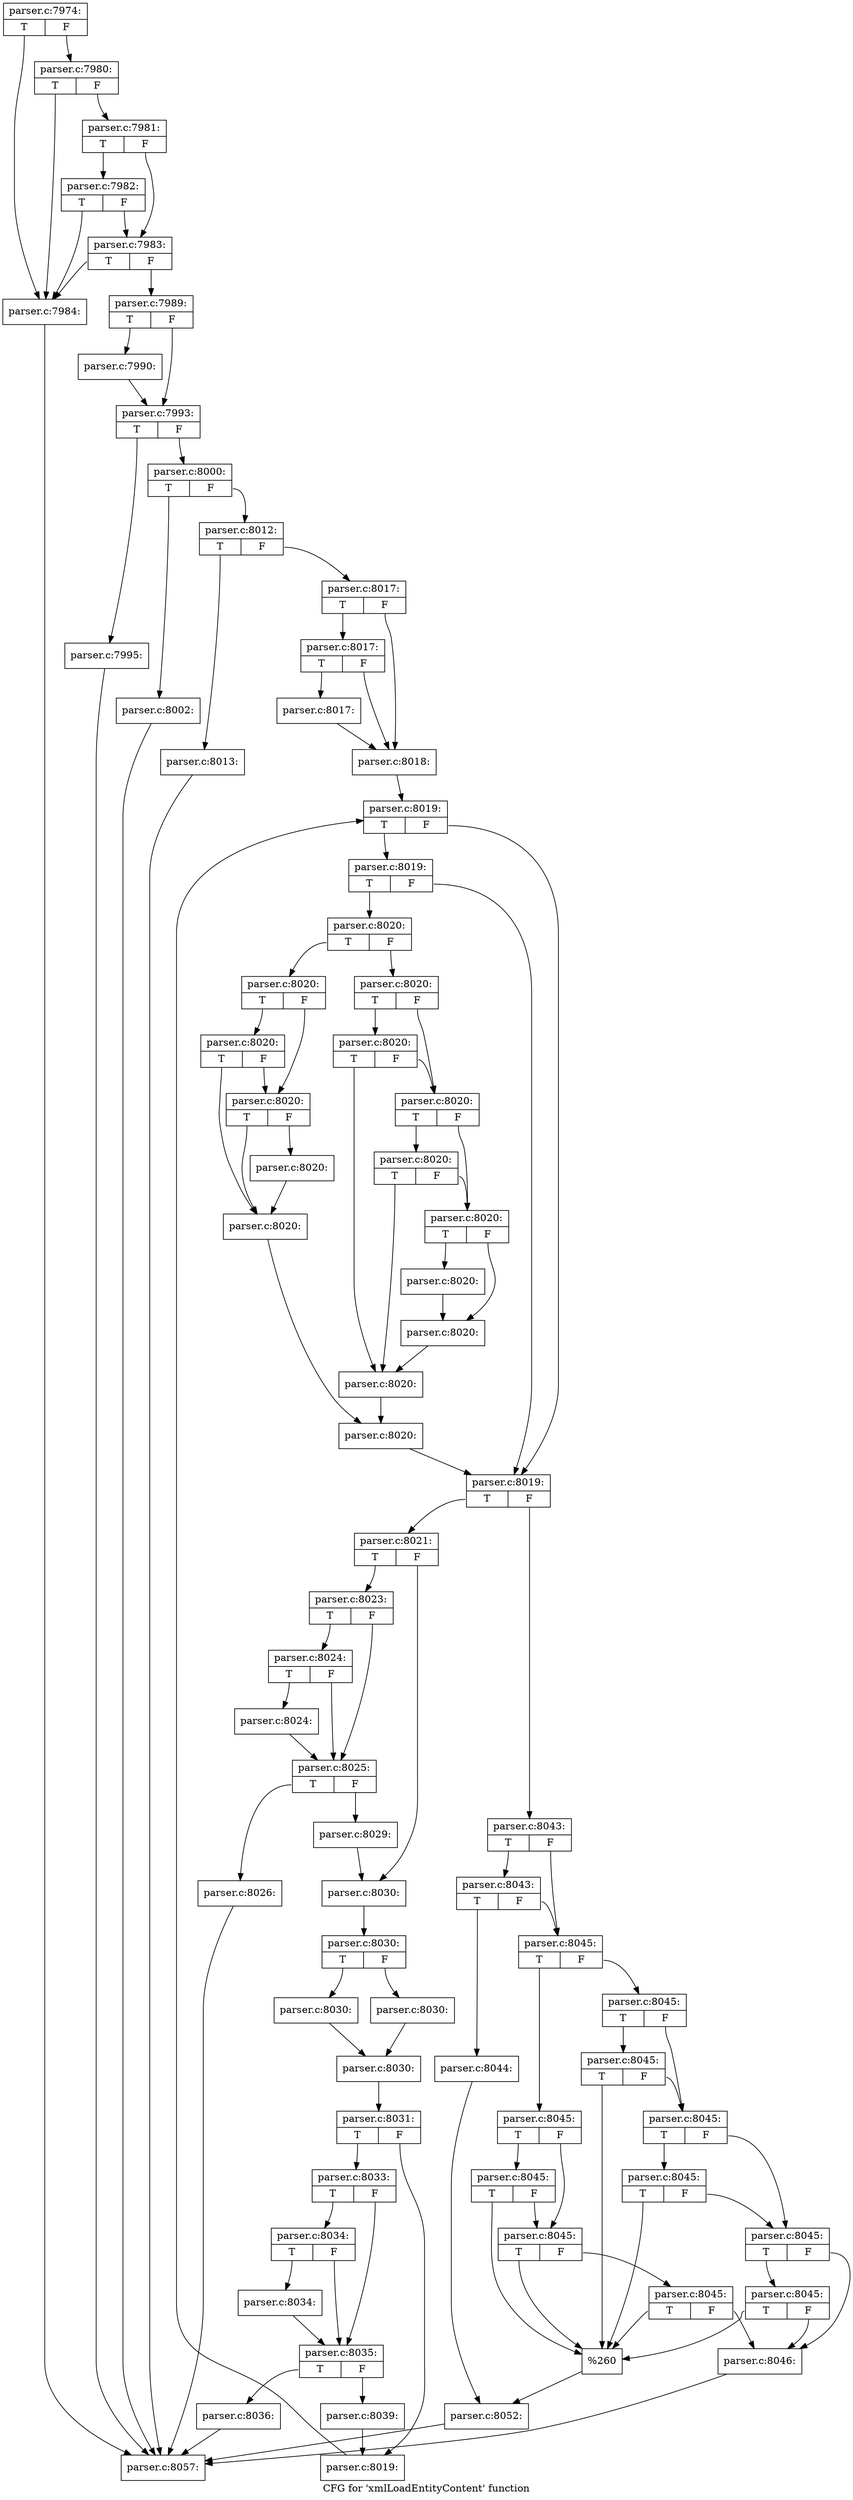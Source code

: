 digraph "CFG for 'xmlLoadEntityContent' function" {
	label="CFG for 'xmlLoadEntityContent' function";

	Node0x55d73c0c30b0 [shape=record,label="{parser.c:7974:|{<s0>T|<s1>F}}"];
	Node0x55d73c0c30b0:s0 -> Node0x55d73be1f240;
	Node0x55d73c0c30b0:s1 -> Node0x55d73be1f3e0;
	Node0x55d73be1f3e0 [shape=record,label="{parser.c:7980:|{<s0>T|<s1>F}}"];
	Node0x55d73be1f3e0:s0 -> Node0x55d73be1f240;
	Node0x55d73be1f3e0:s1 -> Node0x55d73be1f360;
	Node0x55d73be1f360 [shape=record,label="{parser.c:7981:|{<s0>T|<s1>F}}"];
	Node0x55d73be1f360:s0 -> Node0x55d73be1f900;
	Node0x55d73be1f360:s1 -> Node0x55d73be1f2e0;
	Node0x55d73be1f900 [shape=record,label="{parser.c:7982:|{<s0>T|<s1>F}}"];
	Node0x55d73be1f900:s0 -> Node0x55d73be1f240;
	Node0x55d73be1f900:s1 -> Node0x55d73be1f2e0;
	Node0x55d73be1f2e0 [shape=record,label="{parser.c:7983:|{<s0>T|<s1>F}}"];
	Node0x55d73be1f2e0:s0 -> Node0x55d73be1f240;
	Node0x55d73be1f2e0:s1 -> Node0x55d73be1f290;
	Node0x55d73be1f240 [shape=record,label="{parser.c:7984:}"];
	Node0x55d73be1f240 -> Node0x55d73c0c3100;
	Node0x55d73be1f290 [shape=record,label="{parser.c:7989:|{<s0>T|<s1>F}}"];
	Node0x55d73be1f290:s0 -> Node0x55d73be20790;
	Node0x55d73be1f290:s1 -> Node0x55d73be207e0;
	Node0x55d73be20790 [shape=record,label="{parser.c:7990:}"];
	Node0x55d73be20790 -> Node0x55d73be207e0;
	Node0x55d73be207e0 [shape=record,label="{parser.c:7993:|{<s0>T|<s1>F}}"];
	Node0x55d73be207e0:s0 -> Node0x55d73b700ec0;
	Node0x55d73be207e0:s1 -> Node0x55d73b700f10;
	Node0x55d73b700ec0 [shape=record,label="{parser.c:7995:}"];
	Node0x55d73b700ec0 -> Node0x55d73c0c3100;
	Node0x55d73b700f10 [shape=record,label="{parser.c:8000:|{<s0>T|<s1>F}}"];
	Node0x55d73b700f10:s0 -> Node0x55d73b7017c0;
	Node0x55d73b700f10:s1 -> Node0x55d73b701810;
	Node0x55d73b7017c0 [shape=record,label="{parser.c:8002:}"];
	Node0x55d73b7017c0 -> Node0x55d73c0c3100;
	Node0x55d73b701810 [shape=record,label="{parser.c:8012:|{<s0>T|<s1>F}}"];
	Node0x55d73b701810:s0 -> Node0x55d73be21d40;
	Node0x55d73b701810:s1 -> Node0x55d73be21d90;
	Node0x55d73be21d40 [shape=record,label="{parser.c:8013:}"];
	Node0x55d73be21d40 -> Node0x55d73c0c3100;
	Node0x55d73be21d90 [shape=record,label="{parser.c:8017:|{<s0>T|<s1>F}}"];
	Node0x55d73be21d90:s0 -> Node0x55d73be225a0;
	Node0x55d73be21d90:s1 -> Node0x55d73be22550;
	Node0x55d73be225a0 [shape=record,label="{parser.c:8017:|{<s0>T|<s1>F}}"];
	Node0x55d73be225a0:s0 -> Node0x55d73be22500;
	Node0x55d73be225a0:s1 -> Node0x55d73be22550;
	Node0x55d73be22500 [shape=record,label="{parser.c:8017:}"];
	Node0x55d73be22500 -> Node0x55d73be22550;
	Node0x55d73be22550 [shape=record,label="{parser.c:8018:}"];
	Node0x55d73be22550 -> Node0x55d73be23330;
	Node0x55d73be23330 [shape=record,label="{parser.c:8019:|{<s0>T|<s1>F}}"];
	Node0x55d73be23330:s0 -> Node0x55d73be23670;
	Node0x55d73be23330:s1 -> Node0x55d73be235d0;
	Node0x55d73be23670 [shape=record,label="{parser.c:8019:|{<s0>T|<s1>F}}"];
	Node0x55d73be23670:s0 -> Node0x55d73be23620;
	Node0x55d73be23670:s1 -> Node0x55d73be235d0;
	Node0x55d73be23620 [shape=record,label="{parser.c:8020:|{<s0>T|<s1>F}}"];
	Node0x55d73be23620:s0 -> Node0x55d73be241b0;
	Node0x55d73be23620:s1 -> Node0x55d73be24200;
	Node0x55d73be241b0 [shape=record,label="{parser.c:8020:|{<s0>T|<s1>F}}"];
	Node0x55d73be241b0:s0 -> Node0x55d73be24560;
	Node0x55d73be241b0:s1 -> Node0x55d73be24510;
	Node0x55d73be24560 [shape=record,label="{parser.c:8020:|{<s0>T|<s1>F}}"];
	Node0x55d73be24560:s0 -> Node0x55d73be24470;
	Node0x55d73be24560:s1 -> Node0x55d73be24510;
	Node0x55d73be24510 [shape=record,label="{parser.c:8020:|{<s0>T|<s1>F}}"];
	Node0x55d73be24510:s0 -> Node0x55d73be24470;
	Node0x55d73be24510:s1 -> Node0x55d73be244c0;
	Node0x55d73be244c0 [shape=record,label="{parser.c:8020:}"];
	Node0x55d73be244c0 -> Node0x55d73be24470;
	Node0x55d73be24470 [shape=record,label="{parser.c:8020:}"];
	Node0x55d73be24470 -> Node0x55d73be24250;
	Node0x55d73be24200 [shape=record,label="{parser.c:8020:|{<s0>T|<s1>F}}"];
	Node0x55d73be24200:s0 -> Node0x55d73be24cf0;
	Node0x55d73be24200:s1 -> Node0x55d73be24ca0;
	Node0x55d73be24cf0 [shape=record,label="{parser.c:8020:|{<s0>T|<s1>F}}"];
	Node0x55d73be24cf0:s0 -> Node0x55d73be24a00;
	Node0x55d73be24cf0:s1 -> Node0x55d73be24ca0;
	Node0x55d73be24ca0 [shape=record,label="{parser.c:8020:|{<s0>T|<s1>F}}"];
	Node0x55d73be24ca0:s0 -> Node0x55d73be25080;
	Node0x55d73be24ca0:s1 -> Node0x55d73be24c50;
	Node0x55d73be25080 [shape=record,label="{parser.c:8020:|{<s0>T|<s1>F}}"];
	Node0x55d73be25080:s0 -> Node0x55d73be24a00;
	Node0x55d73be25080:s1 -> Node0x55d73be24c50;
	Node0x55d73be24c50 [shape=record,label="{parser.c:8020:|{<s0>T|<s1>F}}"];
	Node0x55d73be24c50:s0 -> Node0x55d73be25450;
	Node0x55d73be24c50:s1 -> Node0x55d73be25400;
	Node0x55d73be25450 [shape=record,label="{parser.c:8020:}"];
	Node0x55d73be25450 -> Node0x55d73be25400;
	Node0x55d73be25400 [shape=record,label="{parser.c:8020:}"];
	Node0x55d73be25400 -> Node0x55d73be24a00;
	Node0x55d73be24a00 [shape=record,label="{parser.c:8020:}"];
	Node0x55d73be24a00 -> Node0x55d73be24250;
	Node0x55d73be24250 [shape=record,label="{parser.c:8020:}"];
	Node0x55d73be24250 -> Node0x55d73be235d0;
	Node0x55d73be235d0 [shape=record,label="{parser.c:8019:|{<s0>T|<s1>F}}"];
	Node0x55d73be235d0:s0 -> Node0x55d73be24100;
	Node0x55d73be235d0:s1 -> Node0x55d73be23550;
	Node0x55d73be24100 [shape=record,label="{parser.c:8021:|{<s0>T|<s1>F}}"];
	Node0x55d73be24100:s0 -> Node0x55d73be263a0;
	Node0x55d73be24100:s1 -> Node0x55d73be263f0;
	Node0x55d73be263a0 [shape=record,label="{parser.c:8023:|{<s0>T|<s1>F}}"];
	Node0x55d73be263a0:s0 -> Node0x55d73be269d0;
	Node0x55d73be263a0:s1 -> Node0x55d73be26980;
	Node0x55d73be269d0 [shape=record,label="{parser.c:8024:|{<s0>T|<s1>F}}"];
	Node0x55d73be269d0:s0 -> Node0x55d73be26930;
	Node0x55d73be269d0:s1 -> Node0x55d73be26980;
	Node0x55d73be26930 [shape=record,label="{parser.c:8024:}"];
	Node0x55d73be26930 -> Node0x55d73be26980;
	Node0x55d73be26980 [shape=record,label="{parser.c:8025:|{<s0>T|<s1>F}}"];
	Node0x55d73be26980:s0 -> Node0x55d73be27560;
	Node0x55d73be26980:s1 -> Node0x55d73be275b0;
	Node0x55d73be27560 [shape=record,label="{parser.c:8026:}"];
	Node0x55d73be27560 -> Node0x55d73c0c3100;
	Node0x55d73be275b0 [shape=record,label="{parser.c:8029:}"];
	Node0x55d73be275b0 -> Node0x55d73be263f0;
	Node0x55d73be263f0 [shape=record,label="{parser.c:8030:}"];
	Node0x55d73be263f0 -> Node0x55d73be27ee0;
	Node0x55d73be27ee0 [shape=record,label="{parser.c:8030:|{<s0>T|<s1>F}}"];
	Node0x55d73be27ee0:s0 -> Node0x55d73be28180;
	Node0x55d73be27ee0:s1 -> Node0x55d73be28220;
	Node0x55d73be28180 [shape=record,label="{parser.c:8030:}"];
	Node0x55d73be28180 -> Node0x55d73be281d0;
	Node0x55d73be28220 [shape=record,label="{parser.c:8030:}"];
	Node0x55d73be28220 -> Node0x55d73be281d0;
	Node0x55d73be281d0 [shape=record,label="{parser.c:8030:}"];
	Node0x55d73be281d0 -> Node0x55d73be27e40;
	Node0x55d73be27e40 [shape=record,label="{parser.c:8031:|{<s0>T|<s1>F}}"];
	Node0x55d73be27e40:s0 -> Node0x55d73be27e90;
	Node0x55d73be27e40:s1 -> Node0x55d73be29780;
	Node0x55d73be27e90 [shape=record,label="{parser.c:8033:|{<s0>T|<s1>F}}"];
	Node0x55d73be27e90:s0 -> Node0x55d73be29cc0;
	Node0x55d73be27e90:s1 -> Node0x55d73be29c70;
	Node0x55d73be29cc0 [shape=record,label="{parser.c:8034:|{<s0>T|<s1>F}}"];
	Node0x55d73be29cc0:s0 -> Node0x55d73be29c20;
	Node0x55d73be29cc0:s1 -> Node0x55d73be29c70;
	Node0x55d73be29c20 [shape=record,label="{parser.c:8034:}"];
	Node0x55d73be29c20 -> Node0x55d73be29c70;
	Node0x55d73be29c70 [shape=record,label="{parser.c:8035:|{<s0>T|<s1>F}}"];
	Node0x55d73be29c70:s0 -> Node0x55d73be2a850;
	Node0x55d73be29c70:s1 -> Node0x55d73be2a8a0;
	Node0x55d73be2a850 [shape=record,label="{parser.c:8036:}"];
	Node0x55d73be2a850 -> Node0x55d73c0c3100;
	Node0x55d73be2a8a0 [shape=record,label="{parser.c:8039:}"];
	Node0x55d73be2a8a0 -> Node0x55d73be29780;
	Node0x55d73be29780 [shape=record,label="{parser.c:8019:}"];
	Node0x55d73be29780 -> Node0x55d73be23330;
	Node0x55d73be23550 [shape=record,label="{parser.c:8043:|{<s0>T|<s1>F}}"];
	Node0x55d73be23550:s0 -> Node0x55d73be2b530;
	Node0x55d73be23550:s1 -> Node0x55d73be2b4e0;
	Node0x55d73be2b530 [shape=record,label="{parser.c:8043:|{<s0>T|<s1>F}}"];
	Node0x55d73be2b530:s0 -> Node0x55d73be2b440;
	Node0x55d73be2b530:s1 -> Node0x55d73be2b4e0;
	Node0x55d73be2b440 [shape=record,label="{parser.c:8044:}"];
	Node0x55d73be2b440 -> Node0x55d73be2b490;
	Node0x55d73be2b4e0 [shape=record,label="{parser.c:8045:|{<s0>T|<s1>F}}"];
	Node0x55d73be2b4e0:s0 -> Node0x55d73be2c420;
	Node0x55d73be2b4e0:s1 -> Node0x55d73be2c470;
	Node0x55d73be2c420 [shape=record,label="{parser.c:8045:|{<s0>T|<s1>F}}"];
	Node0x55d73be2c420:s0 -> Node0x55d73be2c760;
	Node0x55d73be2c420:s1 -> Node0x55d73be2c710;
	Node0x55d73be2c760 [shape=record,label="{parser.c:8045:|{<s0>T|<s1>F}}"];
	Node0x55d73be2c760:s0 -> Node0x55d73be2c3d0;
	Node0x55d73be2c760:s1 -> Node0x55d73be2c710;
	Node0x55d73be2c710 [shape=record,label="{parser.c:8045:|{<s0>T|<s1>F}}"];
	Node0x55d73be2c710:s0 -> Node0x55d73be2c3d0;
	Node0x55d73be2c710:s1 -> Node0x55d73be2c6c0;
	Node0x55d73be2c6c0 [shape=record,label="{parser.c:8045:|{<s0>T|<s1>F}}"];
	Node0x55d73be2c6c0:s0 -> Node0x55d73be2c3d0;
	Node0x55d73be2c6c0:s1 -> Node0x55d73be2c380;
	Node0x55d73be2c470 [shape=record,label="{parser.c:8045:|{<s0>T|<s1>F}}"];
	Node0x55d73be2c470:s0 -> Node0x55d73c0e6410;
	Node0x55d73be2c470:s1 -> Node0x55d73c0e63c0;
	Node0x55d73c0e6410 [shape=record,label="{parser.c:8045:|{<s0>T|<s1>F}}"];
	Node0x55d73c0e6410:s0 -> Node0x55d73be2c3d0;
	Node0x55d73c0e6410:s1 -> Node0x55d73c0e63c0;
	Node0x55d73c0e63c0 [shape=record,label="{parser.c:8045:|{<s0>T|<s1>F}}"];
	Node0x55d73c0e63c0:s0 -> Node0x55d73c0e6740;
	Node0x55d73c0e63c0:s1 -> Node0x55d73c0e6370;
	Node0x55d73c0e6740 [shape=record,label="{parser.c:8045:|{<s0>T|<s1>F}}"];
	Node0x55d73c0e6740:s0 -> Node0x55d73be2c3d0;
	Node0x55d73c0e6740:s1 -> Node0x55d73c0e6370;
	Node0x55d73c0e6370 [shape=record,label="{parser.c:8045:|{<s0>T|<s1>F}}"];
	Node0x55d73c0e6370:s0 -> Node0x55d73c0e6a70;
	Node0x55d73c0e6370:s1 -> Node0x55d73be2c380;
	Node0x55d73c0e6a70 [shape=record,label="{parser.c:8045:|{<s0>T|<s1>F}}"];
	Node0x55d73c0e6a70:s0 -> Node0x55d73be2c3d0;
	Node0x55d73c0e6a70:s1 -> Node0x55d73be2c380;
	Node0x55d73be2c380 [shape=record,label="{parser.c:8046:}"];
	Node0x55d73be2c380 -> Node0x55d73c0c3100;
	Node0x55d73be2c3d0 [shape=record,label="{%260}"];
	Node0x55d73be2c3d0 -> Node0x55d73be2b490;
	Node0x55d73be2b490 [shape=record,label="{parser.c:8052:}"];
	Node0x55d73be2b490 -> Node0x55d73c0c3100;
	Node0x55d73c0c3100 [shape=record,label="{parser.c:8057:}"];
}
